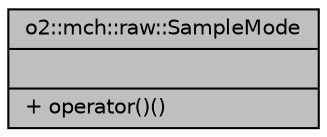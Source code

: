 digraph "o2::mch::raw::SampleMode"
{
 // INTERACTIVE_SVG=YES
  bgcolor="transparent";
  edge [fontname="Helvetica",fontsize="10",labelfontname="Helvetica",labelfontsize="10"];
  node [fontname="Helvetica",fontsize="10",shape=record];
  Node1 [label="{o2::mch::raw::SampleMode\n||+ operator()()\l}",height=0.2,width=0.4,color="black", fillcolor="grey75", style="filled", fontcolor="black"];
}
